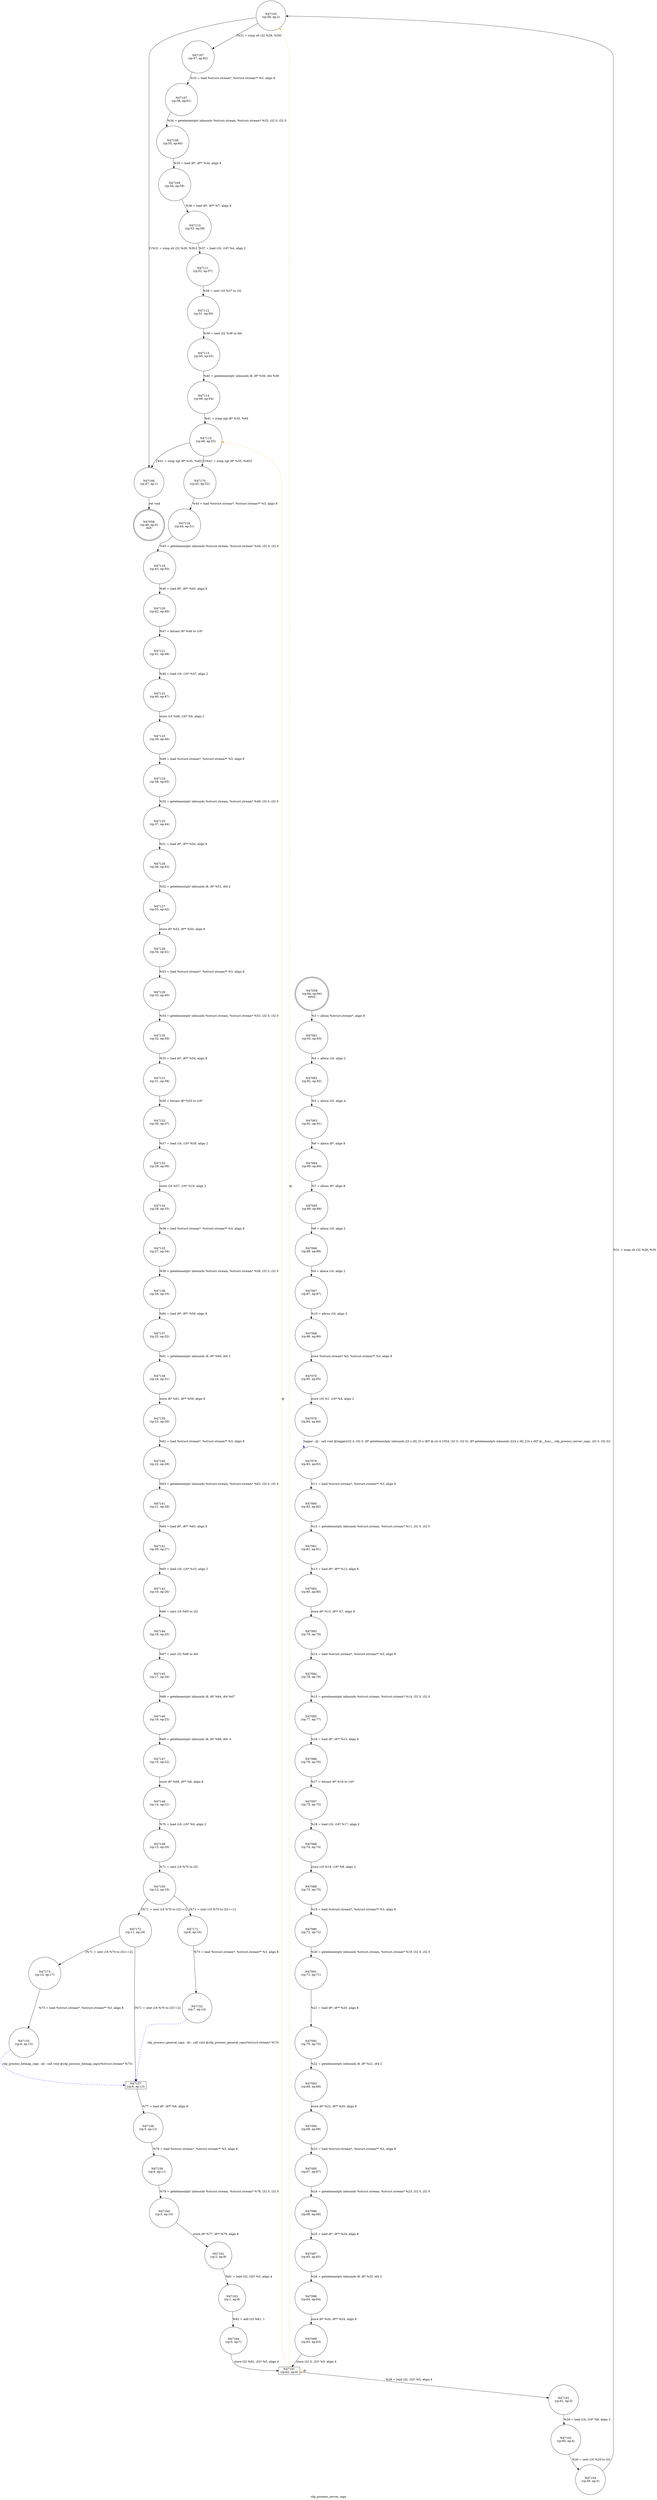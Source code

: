 digraph rdp_process_server_caps {
label="rdp_process_server_caps"
47058 [label="N47058\n(rp:46, ep:0)\nexit", shape="doublecircle"]
47059 [label="N47059\n(rp:94, ep:94)\nentry", shape="doublecircle"]
47059 -> 47061 [label="%3 = alloca %struct.stream*, align 8"]
47061 [label="N47061\n(rp:93, ep:93)", shape="circle"]
47061 -> 47062 [label="%4 = alloca i16, align 2"]
47062 [label="N47062\n(rp:92, ep:92)", shape="circle"]
47062 -> 47063 [label="%5 = alloca i32, align 4"]
47063 [label="N47063\n(rp:91, ep:91)", shape="circle"]
47063 -> 47064 [label="%6 = alloca i8*, align 8"]
47064 [label="N47064\n(rp:90, ep:90)", shape="circle"]
47064 -> 47065 [label="%7 = alloca i8*, align 8"]
47065 [label="N47065\n(rp:89, ep:89)", shape="circle"]
47065 -> 47066 [label="%8 = alloca i16, align 2"]
47066 [label="N47066\n(rp:88, ep:88)", shape="circle"]
47066 -> 47067 [label="%9 = alloca i16, align 2"]
47067 [label="N47067\n(rp:87, ep:87)", shape="circle"]
47067 -> 47068 [label="%10 = alloca i16, align 2"]
47068 [label="N47068\n(rp:86, ep:86)", shape="circle"]
47068 -> 47070 [label="store %struct.stream* %0, %struct.stream** %3, align 8"]
47070 [label="N47070\n(rp:85, ep:85)", shape="circle"]
47070 -> 47078 [label="store i16 %1, i16* %4, align 2"]
47078 [label="N47078\n(rp:84, ep:84)", shape="circle"]
47078 -> 47079 [label="logger --@-- call void @logger(i32 4, i32 0, i8* getelementptr inbounds ([5 x i8], [5 x i8]* @.str.4.1054, i32 0, i32 0), i8* getelementptr inbounds ([24 x i8], [24 x i8]* @__func__.rdp_process_server_caps, i32 0, i32 0))", style="dashed", color="blue"]
47079 [label="N47079\n(rp:83, ep:83)", shape="circle"]
47079 -> 47080 [label="%11 = load %struct.stream*, %struct.stream** %3, align 8"]
47080 [label="N47080\n(rp:82, ep:82)", shape="circle"]
47080 -> 47081 [label="%12 = getelementptr inbounds %struct.stream, %struct.stream* %11, i32 0, i32 0"]
47081 [label="N47081\n(rp:81, ep:81)", shape="circle"]
47081 -> 47082 [label="%13 = load i8*, i8** %12, align 8"]
47082 [label="N47082\n(rp:80, ep:80)", shape="circle"]
47082 -> 47083 [label="store i8* %13, i8** %7, align 8"]
47083 [label="N47083\n(rp:79, ep:79)", shape="circle"]
47083 -> 47084 [label="%14 = load %struct.stream*, %struct.stream** %3, align 8"]
47084 [label="N47084\n(rp:78, ep:78)", shape="circle"]
47084 -> 47085 [label="%15 = getelementptr inbounds %struct.stream, %struct.stream* %14, i32 0, i32 0"]
47085 [label="N47085\n(rp:77, ep:77)", shape="circle"]
47085 -> 47086 [label="%16 = load i8*, i8** %15, align 8"]
47086 [label="N47086\n(rp:76, ep:76)", shape="circle"]
47086 -> 47087 [label="%17 = bitcast i8* %16 to i16*"]
47087 [label="N47087\n(rp:75, ep:75)", shape="circle"]
47087 -> 47088 [label="%18 = load i16, i16* %17, align 2"]
47088 [label="N47088\n(rp:74, ep:74)", shape="circle"]
47088 -> 47089 [label="store i16 %18, i16* %8, align 2"]
47089 [label="N47089\n(rp:73, ep:73)", shape="circle"]
47089 -> 47090 [label="%19 = load %struct.stream*, %struct.stream** %3, align 8"]
47090 [label="N47090\n(rp:72, ep:72)", shape="circle"]
47090 -> 47091 [label="%20 = getelementptr inbounds %struct.stream, %struct.stream* %19, i32 0, i32 0"]
47091 [label="N47091\n(rp:71, ep:71)", shape="circle"]
47091 -> 47092 [label="%21 = load i8*, i8** %20, align 8"]
47092 [label="N47092\n(rp:70, ep:70)", shape="circle"]
47092 -> 47093 [label="%22 = getelementptr inbounds i8, i8* %21, i64 2"]
47093 [label="N47093\n(rp:69, ep:69)", shape="circle"]
47093 -> 47094 [label="store i8* %22, i8** %20, align 8"]
47094 [label="N47094\n(rp:68, ep:68)", shape="circle"]
47094 -> 47095 [label="%23 = load %struct.stream*, %struct.stream** %3, align 8"]
47095 [label="N47095\n(rp:67, ep:67)", shape="circle"]
47095 -> 47096 [label="%24 = getelementptr inbounds %struct.stream, %struct.stream* %23, i32 0, i32 0"]
47096 [label="N47096\n(rp:66, ep:66)", shape="circle"]
47096 -> 47097 [label="%25 = load i8*, i8** %24, align 8"]
47097 [label="N47097\n(rp:65, ep:65)", shape="circle"]
47097 -> 47098 [label="%26 = getelementptr inbounds i8, i8* %25, i64 2"]
47098 [label="N47098\n(rp:64, ep:64)", shape="circle"]
47098 -> 47099 [label="store i8* %26, i8** %24, align 8"]
47099 [label="N47099\n(rp:63, ep:63)", shape="circle"]
47099 -> 47101 [label="store i32 0, i32* %5, align 4"]
47101 [label="N47101\n(rp:62, ep:6)", shape="box"]
47101 -> 47102 [label="%28 = load i32, i32* %5, align 4"]
47101 -> 47101 [label="@", style="dashed", color="orange"]
47101 -> 47105 [label="@", style="dashed", color="orange"]
47101 -> 47115 [label="@", style="dashed", color="orange"]
47102 [label="N47102\n(rp:61, ep:5)", shape="circle"]
47102 -> 47103 [label="%29 = load i16, i16* %8, align 2"]
47103 [label="N47103\n(rp:60, ep:4)", shape="circle"]
47103 -> 47104 [label="%30 = zext i16 %29 to i32"]
47104 [label="N47104\n(rp:59, ep:3)", shape="circle"]
47104 -> 47105 [label="%31 = icmp slt i32 %28, %30"]
47105 [label="N47105\n(rp:58, ep:2)", shape="circle"]
47105 -> 47167 [label="[%31 = icmp slt i32 %28, %30]"]
47105 -> 47166 [label="[!(%31 = icmp slt i32 %28, %30)]"]
47107 [label="N47107\n(rp:56, ep:61)", shape="circle"]
47107 -> 47108 [label="%34 = getelementptr inbounds %struct.stream, %struct.stream* %33, i32 0, i32 0"]
47108 [label="N47108\n(rp:55, ep:60)", shape="circle"]
47108 -> 47109 [label="%35 = load i8*, i8** %34, align 8"]
47109 [label="N47109\n(rp:54, ep:59)", shape="circle"]
47109 -> 47110 [label="%36 = load i8*, i8** %7, align 8"]
47110 [label="N47110\n(rp:53, ep:58)", shape="circle"]
47110 -> 47111 [label="%37 = load i16, i16* %4, align 2"]
47111 [label="N47111\n(rp:52, ep:57)", shape="circle"]
47111 -> 47112 [label="%38 = zext i16 %37 to i32"]
47112 [label="N47112\n(rp:51, ep:56)", shape="circle"]
47112 -> 47113 [label="%39 = sext i32 %38 to i64"]
47113 [label="N47113\n(rp:50, ep:55)", shape="circle"]
47113 -> 47114 [label="%40 = getelementptr inbounds i8, i8* %36, i64 %39"]
47114 [label="N47114\n(rp:49, ep:54)", shape="circle"]
47114 -> 47115 [label="%41 = icmp ugt i8* %35, %40"]
47115 [label="N47115\n(rp:48, ep:53)", shape="circle"]
47115 -> 47170 [label="[!(%41 = icmp ugt i8* %35, %40)]"]
47115 -> 47166 [label="[%41 = icmp ugt i8* %35, %40]"]
47118 [label="N47118\n(rp:44, ep:51)", shape="circle"]
47118 -> 47119 [label="%45 = getelementptr inbounds %struct.stream, %struct.stream* %44, i32 0, i32 0"]
47119 [label="N47119\n(rp:43, ep:50)", shape="circle"]
47119 -> 47120 [label="%46 = load i8*, i8** %45, align 8"]
47120 [label="N47120\n(rp:42, ep:49)", shape="circle"]
47120 -> 47121 [label="%47 = bitcast i8* %46 to i16*"]
47121 [label="N47121\n(rp:41, ep:48)", shape="circle"]
47121 -> 47122 [label="%48 = load i16, i16* %47, align 2"]
47122 [label="N47122\n(rp:40, ep:47)", shape="circle"]
47122 -> 47123 [label="store i16 %48, i16* %9, align 2"]
47123 [label="N47123\n(rp:39, ep:46)", shape="circle"]
47123 -> 47124 [label="%49 = load %struct.stream*, %struct.stream** %3, align 8"]
47124 [label="N47124\n(rp:38, ep:45)", shape="circle"]
47124 -> 47125 [label="%50 = getelementptr inbounds %struct.stream, %struct.stream* %49, i32 0, i32 0"]
47125 [label="N47125\n(rp:37, ep:44)", shape="circle"]
47125 -> 47126 [label="%51 = load i8*, i8** %50, align 8"]
47126 [label="N47126\n(rp:36, ep:43)", shape="circle"]
47126 -> 47127 [label="%52 = getelementptr inbounds i8, i8* %51, i64 2"]
47127 [label="N47127\n(rp:35, ep:42)", shape="circle"]
47127 -> 47128 [label="store i8* %52, i8** %50, align 8"]
47128 [label="N47128\n(rp:34, ep:41)", shape="circle"]
47128 -> 47129 [label="%53 = load %struct.stream*, %struct.stream** %3, align 8"]
47129 [label="N47129\n(rp:33, ep:40)", shape="circle"]
47129 -> 47130 [label="%54 = getelementptr inbounds %struct.stream, %struct.stream* %53, i32 0, i32 0"]
47130 [label="N47130\n(rp:32, ep:39)", shape="circle"]
47130 -> 47131 [label="%55 = load i8*, i8** %54, align 8"]
47131 [label="N47131\n(rp:31, ep:38)", shape="circle"]
47131 -> 47132 [label="%56 = bitcast i8* %55 to i16*"]
47132 [label="N47132\n(rp:30, ep:37)", shape="circle"]
47132 -> 47133 [label="%57 = load i16, i16* %56, align 2"]
47133 [label="N47133\n(rp:29, ep:36)", shape="circle"]
47133 -> 47134 [label="store i16 %57, i16* %10, align 2"]
47134 [label="N47134\n(rp:28, ep:35)", shape="circle"]
47134 -> 47135 [label="%58 = load %struct.stream*, %struct.stream** %3, align 8"]
47135 [label="N47135\n(rp:27, ep:34)", shape="circle"]
47135 -> 47136 [label="%59 = getelementptr inbounds %struct.stream, %struct.stream* %58, i32 0, i32 0"]
47136 [label="N47136\n(rp:26, ep:33)", shape="circle"]
47136 -> 47137 [label="%60 = load i8*, i8** %59, align 8"]
47137 [label="N47137\n(rp:25, ep:32)", shape="circle"]
47137 -> 47138 [label="%61 = getelementptr inbounds i8, i8* %60, i64 2"]
47138 [label="N47138\n(rp:24, ep:31)", shape="circle"]
47138 -> 47139 [label="store i8* %61, i8** %59, align 8"]
47139 [label="N47139\n(rp:23, ep:30)", shape="circle"]
47139 -> 47140 [label="%62 = load %struct.stream*, %struct.stream** %3, align 8"]
47140 [label="N47140\n(rp:22, ep:29)", shape="circle"]
47140 -> 47141 [label="%63 = getelementptr inbounds %struct.stream, %struct.stream* %62, i32 0, i32 0"]
47141 [label="N47141\n(rp:21, ep:28)", shape="circle"]
47141 -> 47142 [label="%64 = load i8*, i8** %63, align 8"]
47142 [label="N47142\n(rp:20, ep:27)", shape="circle"]
47142 -> 47143 [label="%65 = load i16, i16* %10, align 2"]
47143 [label="N47143\n(rp:19, ep:26)", shape="circle"]
47143 -> 47144 [label="%66 = zext i16 %65 to i32"]
47144 [label="N47144\n(rp:18, ep:25)", shape="circle"]
47144 -> 47145 [label="%67 = sext i32 %66 to i64"]
47145 [label="N47145\n(rp:17, ep:24)", shape="circle"]
47145 -> 47146 [label="%68 = getelementptr inbounds i8, i8* %64, i64 %67"]
47146 [label="N47146\n(rp:16, ep:23)", shape="circle"]
47146 -> 47147 [label="%69 = getelementptr inbounds i8, i8* %68, i64 -4"]
47147 [label="N47147\n(rp:15, ep:22)", shape="circle"]
47147 -> 47148 [label="store i8* %69, i8** %6, align 8"]
47148 [label="N47148\n(rp:14, ep:21)", shape="circle"]
47148 -> 47149 [label="%70 = load i16, i16* %9, align 2"]
47149 [label="N47149\n(rp:13, ep:20)", shape="circle"]
47149 -> 47150 [label="%71 = zext i16 %70 to i32"]
47150 [label="N47150\n(rp:12, ep:19)", shape="circle"]
47150 -> 47171 [label="[%71 = zext i16 %70 to i32==1]"]
47150 -> 47172 [label="[%71 = zext i16 %70 to i32!=1]"]
47152 [label="N47152\n(rp:7, ep:14)", shape="circle"]
47152 -> 47157 [label="rdp_process_general_caps --@-- call void @rdp_process_general_caps(%struct.stream* %73)", style="dashed", color="blue"]
47155 [label="N47155\n(rp:9, ep:15)", shape="circle"]
47155 -> 47157 [label="rdp_process_bitmap_caps --@-- call void @rdp_process_bitmap_caps(%struct.stream* %75)", style="dashed", color="blue"]
47157 [label="N47157\n(rp:6, ep:13)", shape="box"]
47157 -> 47158 [label="%77 = load i8*, i8** %6, align 8"]
47158 [label="N47158\n(rp:5, ep:12)", shape="circle"]
47158 -> 47159 [label="%78 = load %struct.stream*, %struct.stream** %3, align 8"]
47159 [label="N47159\n(rp:4, ep:11)", shape="circle"]
47159 -> 47160 [label="%79 = getelementptr inbounds %struct.stream, %struct.stream* %78, i32 0, i32 0"]
47160 [label="N47160\n(rp:3, ep:10)", shape="circle"]
47160 -> 47162 [label="store i8* %77, i8** %79, align 8"]
47162 [label="N47162\n(rp:2, ep:9)", shape="circle"]
47162 -> 47163 [label="%81 = load i32, i32* %5, align 4"]
47163 [label="N47163\n(rp:1, ep:8)", shape="circle"]
47163 -> 47164 [label="%82 = add i32 %81, 1"]
47164 [label="N47164\n(rp:0, ep:7)", shape="circle"]
47164 -> 47101 [label="store i32 %82, i32* %5, align 4"]
47166 [label="N47166\n(rp:47, ep:1)", shape="circle"]
47166 -> 47058 [label="ret void"]
47167 [label="N47167\n(rp:57, ep:62)", shape="circle"]
47167 -> 47107 [label="%33 = load %struct.stream*, %struct.stream** %3, align 8"]
47170 [label="N47170\n(rp:45, ep:52)", shape="circle"]
47170 -> 47118 [label="%44 = load %struct.stream*, %struct.stream** %3, align 8"]
47171 [label="N47171\n(rp:8, ep:16)", shape="circle"]
47171 -> 47152 [label="%73 = load %struct.stream*, %struct.stream** %3, align 8"]
47172 [label="N47172\n(rp:11, ep:18)", shape="circle"]
47172 -> 47173 [label="[%71 = zext i16 %70 to i32==2]"]
47172 -> 47157 [label="[%71 = zext i16 %70 to i32!=2]"]
47173 [label="N47173\n(rp:10, ep:17)", shape="circle"]
47173 -> 47155 [label="%75 = load %struct.stream*, %struct.stream** %3, align 8"]
}
